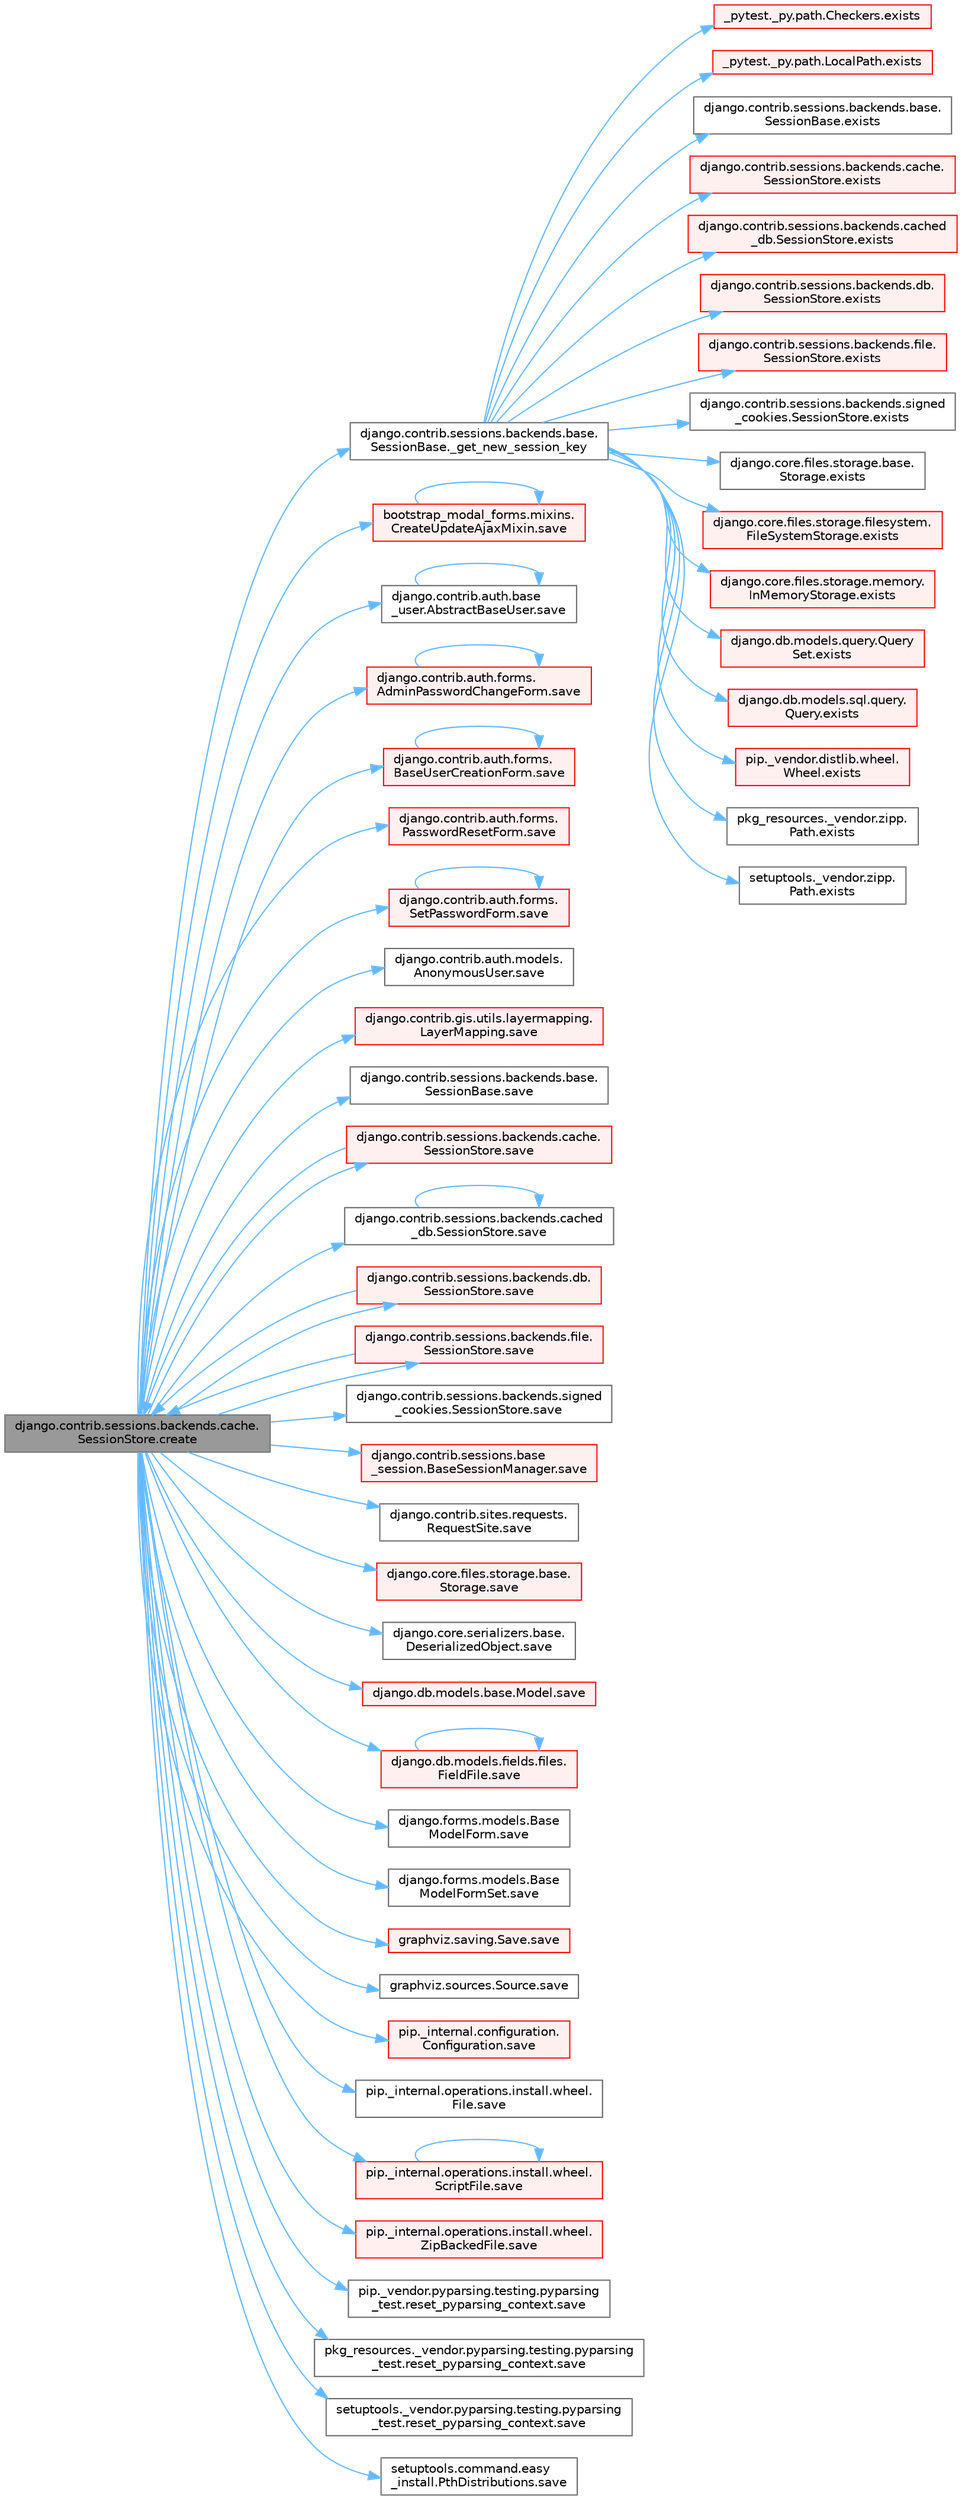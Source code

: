 digraph "django.contrib.sessions.backends.cache.SessionStore.create"
{
 // LATEX_PDF_SIZE
  bgcolor="transparent";
  edge [fontname=Helvetica,fontsize=10,labelfontname=Helvetica,labelfontsize=10];
  node [fontname=Helvetica,fontsize=10,shape=box,height=0.2,width=0.4];
  rankdir="LR";
  Node1 [id="Node000001",label="django.contrib.sessions.backends.cache.\lSessionStore.create",height=0.2,width=0.4,color="gray40", fillcolor="grey60", style="filled", fontcolor="black",tooltip=" "];
  Node1 -> Node2 [id="edge1_Node000001_Node000002",color="steelblue1",style="solid",tooltip=" "];
  Node2 [id="Node000002",label="django.contrib.sessions.backends.base.\lSessionBase._get_new_session_key",height=0.2,width=0.4,color="grey40", fillcolor="white", style="filled",URL="$classdjango_1_1contrib_1_1sessions_1_1backends_1_1base_1_1_session_base.html#aa4fa1e405a4b97410d84bee8c9cf5e65",tooltip=" "];
  Node2 -> Node3 [id="edge2_Node000002_Node000003",color="steelblue1",style="solid",tooltip=" "];
  Node3 [id="Node000003",label="_pytest._py.path.Checkers.exists",height=0.2,width=0.4,color="red", fillcolor="#FFF0F0", style="filled",URL="$class__pytest_1_1__py_1_1path_1_1_checkers.html#a6dedf7a0277eaf69dd3a07ba46033cd0",tooltip=" "];
  Node2 -> Node5 [id="edge3_Node000002_Node000005",color="steelblue1",style="solid",tooltip=" "];
  Node5 [id="Node000005",label="_pytest._py.path.LocalPath.exists",height=0.2,width=0.4,color="red", fillcolor="#FFF0F0", style="filled",URL="$class__pytest_1_1__py_1_1path_1_1_local_path.html#a3fbaec6b6f93562fa73a23530e92d148",tooltip=" "];
  Node2 -> Node3175 [id="edge4_Node000002_Node003175",color="steelblue1",style="solid",tooltip=" "];
  Node3175 [id="Node003175",label="django.contrib.sessions.backends.base.\lSessionBase.exists",height=0.2,width=0.4,color="grey40", fillcolor="white", style="filled",URL="$classdjango_1_1contrib_1_1sessions_1_1backends_1_1base_1_1_session_base.html#a7bf2b4a5ceb726441c06bf9122c392ab",tooltip=" "];
  Node2 -> Node3176 [id="edge5_Node000002_Node003176",color="steelblue1",style="solid",tooltip=" "];
  Node3176 [id="Node003176",label="django.contrib.sessions.backends.cache.\lSessionStore.exists",height=0.2,width=0.4,color="red", fillcolor="#FFF0F0", style="filled",URL="$classdjango_1_1contrib_1_1sessions_1_1backends_1_1cache_1_1_session_store.html#a253d926e3014bb124eaa4c182a641d66",tooltip=" "];
  Node2 -> Node3177 [id="edge6_Node000002_Node003177",color="steelblue1",style="solid",tooltip=" "];
  Node3177 [id="Node003177",label="django.contrib.sessions.backends.cached\l_db.SessionStore.exists",height=0.2,width=0.4,color="red", fillcolor="#FFF0F0", style="filled",URL="$classdjango_1_1contrib_1_1sessions_1_1backends_1_1cached__db_1_1_session_store.html#ab4d6e8179354888e2ce4f8deb80d49f4",tooltip=" "];
  Node2 -> Node3178 [id="edge7_Node000002_Node003178",color="steelblue1",style="solid",tooltip=" "];
  Node3178 [id="Node003178",label="django.contrib.sessions.backends.db.\lSessionStore.exists",height=0.2,width=0.4,color="red", fillcolor="#FFF0F0", style="filled",URL="$classdjango_1_1contrib_1_1sessions_1_1backends_1_1db_1_1_session_store.html#ad80b6beee2197e5e67edc89f63c95bf5",tooltip=" "];
  Node2 -> Node3179 [id="edge8_Node000002_Node003179",color="steelblue1",style="solid",tooltip=" "];
  Node3179 [id="Node003179",label="django.contrib.sessions.backends.file.\lSessionStore.exists",height=0.2,width=0.4,color="red", fillcolor="#FFF0F0", style="filled",URL="$classdjango_1_1contrib_1_1sessions_1_1backends_1_1file_1_1_session_store.html#ac71713367271770f0725f65d90ea66c5",tooltip=" "];
  Node2 -> Node3180 [id="edge9_Node000002_Node003180",color="steelblue1",style="solid",tooltip=" "];
  Node3180 [id="Node003180",label="django.contrib.sessions.backends.signed\l_cookies.SessionStore.exists",height=0.2,width=0.4,color="grey40", fillcolor="white", style="filled",URL="$classdjango_1_1contrib_1_1sessions_1_1backends_1_1signed__cookies_1_1_session_store.html#a1aebd5a329bcb1ea4b1faf11e6c8eb81",tooltip=" "];
  Node2 -> Node3181 [id="edge10_Node000002_Node003181",color="steelblue1",style="solid",tooltip=" "];
  Node3181 [id="Node003181",label="django.core.files.storage.base.\lStorage.exists",height=0.2,width=0.4,color="grey40", fillcolor="white", style="filled",URL="$classdjango_1_1core_1_1files_1_1storage_1_1base_1_1_storage.html#ad961e78432576b47c491cba6b9e53a33",tooltip=" "];
  Node2 -> Node3182 [id="edge11_Node000002_Node003182",color="steelblue1",style="solid",tooltip=" "];
  Node3182 [id="Node003182",label="django.core.files.storage.filesystem.\lFileSystemStorage.exists",height=0.2,width=0.4,color="red", fillcolor="#FFF0F0", style="filled",URL="$classdjango_1_1core_1_1files_1_1storage_1_1filesystem_1_1_file_system_storage.html#a09638d435096d0b39bdbeaed81148baa",tooltip=" "];
  Node2 -> Node3183 [id="edge12_Node000002_Node003183",color="steelblue1",style="solid",tooltip=" "];
  Node3183 [id="Node003183",label="django.core.files.storage.memory.\lInMemoryStorage.exists",height=0.2,width=0.4,color="red", fillcolor="#FFF0F0", style="filled",URL="$classdjango_1_1core_1_1files_1_1storage_1_1memory_1_1_in_memory_storage.html#a0fc0341e2cd9d6dd1d84facce7595070",tooltip=" "];
  Node2 -> Node3184 [id="edge13_Node000002_Node003184",color="steelblue1",style="solid",tooltip=" "];
  Node3184 [id="Node003184",label="django.db.models.query.Query\lSet.exists",height=0.2,width=0.4,color="red", fillcolor="#FFF0F0", style="filled",URL="$classdjango_1_1db_1_1models_1_1query_1_1_query_set.html#ae07119b93f36fe3af50d3ee7538a68d1",tooltip=" "];
  Node2 -> Node3185 [id="edge14_Node000002_Node003185",color="steelblue1",style="solid",tooltip=" "];
  Node3185 [id="Node003185",label="django.db.models.sql.query.\lQuery.exists",height=0.2,width=0.4,color="red", fillcolor="#FFF0F0", style="filled",URL="$classdjango_1_1db_1_1models_1_1sql_1_1query_1_1_query.html#ae5c8bc324c4badfdcba3d115464be353",tooltip=" "];
  Node2 -> Node3186 [id="edge15_Node000002_Node003186",color="steelblue1",style="solid",tooltip=" "];
  Node3186 [id="Node003186",label="pip._vendor.distlib.wheel.\lWheel.exists",height=0.2,width=0.4,color="red", fillcolor="#FFF0F0", style="filled",URL="$classpip_1_1__vendor_1_1distlib_1_1wheel_1_1_wheel.html#a9ea7ded38fabd19aa8604ad550a8d6aa",tooltip=" "];
  Node2 -> Node3187 [id="edge16_Node000002_Node003187",color="steelblue1",style="solid",tooltip=" "];
  Node3187 [id="Node003187",label="pkg_resources._vendor.zipp.\lPath.exists",height=0.2,width=0.4,color="grey40", fillcolor="white", style="filled",URL="$classpkg__resources_1_1__vendor_1_1zipp_1_1_path.html#ad9384fc611ced67d371e1dd1af2973c5",tooltip=" "];
  Node2 -> Node3188 [id="edge17_Node000002_Node003188",color="steelblue1",style="solid",tooltip=" "];
  Node3188 [id="Node003188",label="setuptools._vendor.zipp.\lPath.exists",height=0.2,width=0.4,color="grey40", fillcolor="white", style="filled",URL="$classsetuptools_1_1__vendor_1_1zipp_1_1_path.html#a6131d6744eee53e9565869e765cda545",tooltip=" "];
  Node1 -> Node2811 [id="edge18_Node000001_Node002811",color="steelblue1",style="solid",tooltip=" "];
  Node2811 [id="Node002811",label="bootstrap_modal_forms.mixins.\lCreateUpdateAjaxMixin.save",height=0.2,width=0.4,color="red", fillcolor="#FFF0F0", style="filled",URL="$classbootstrap__modal__forms_1_1mixins_1_1_create_update_ajax_mixin.html#a73802e22b07bb7f59fed2c52ddb6f781",tooltip=" "];
  Node2811 -> Node2811 [id="edge19_Node002811_Node002811",color="steelblue1",style="solid",tooltip=" "];
  Node1 -> Node2813 [id="edge20_Node000001_Node002813",color="steelblue1",style="solid",tooltip=" "];
  Node2813 [id="Node002813",label="django.contrib.auth.base\l_user.AbstractBaseUser.save",height=0.2,width=0.4,color="grey40", fillcolor="white", style="filled",URL="$classdjango_1_1contrib_1_1auth_1_1base__user_1_1_abstract_base_user.html#a5c8a96ad78dafb9ab5d897082e3afb66",tooltip=" "];
  Node2813 -> Node2813 [id="edge21_Node002813_Node002813",color="steelblue1",style="solid",tooltip=" "];
  Node1 -> Node2814 [id="edge22_Node000001_Node002814",color="steelblue1",style="solid",tooltip=" "];
  Node2814 [id="Node002814",label="django.contrib.auth.forms.\lAdminPasswordChangeForm.save",height=0.2,width=0.4,color="red", fillcolor="#FFF0F0", style="filled",URL="$classdjango_1_1contrib_1_1auth_1_1forms_1_1_admin_password_change_form.html#ae15e853bc0c64b8b061876b4987d63fc",tooltip=" "];
  Node2814 -> Node2814 [id="edge23_Node002814_Node002814",color="steelblue1",style="solid",tooltip=" "];
  Node1 -> Node2815 [id="edge24_Node000001_Node002815",color="steelblue1",style="solid",tooltip=" "];
  Node2815 [id="Node002815",label="django.contrib.auth.forms.\lBaseUserCreationForm.save",height=0.2,width=0.4,color="red", fillcolor="#FFF0F0", style="filled",URL="$classdjango_1_1contrib_1_1auth_1_1forms_1_1_base_user_creation_form.html#a5375478a3c6ff7c9d6983081bb2e46c0",tooltip=" "];
  Node2815 -> Node2815 [id="edge25_Node002815_Node002815",color="steelblue1",style="solid",tooltip=" "];
  Node1 -> Node2816 [id="edge26_Node000001_Node002816",color="steelblue1",style="solid",tooltip=" "];
  Node2816 [id="Node002816",label="django.contrib.auth.forms.\lPasswordResetForm.save",height=0.2,width=0.4,color="red", fillcolor="#FFF0F0", style="filled",URL="$classdjango_1_1contrib_1_1auth_1_1forms_1_1_password_reset_form.html#a08fea86409996b9e4ceb5515c94c15be",tooltip=" "];
  Node1 -> Node2821 [id="edge27_Node000001_Node002821",color="steelblue1",style="solid",tooltip=" "];
  Node2821 [id="Node002821",label="django.contrib.auth.forms.\lSetPasswordForm.save",height=0.2,width=0.4,color="red", fillcolor="#FFF0F0", style="filled",URL="$classdjango_1_1contrib_1_1auth_1_1forms_1_1_set_password_form.html#ac95fe41703972b1012ff86602e2d4896",tooltip=" "];
  Node2821 -> Node2821 [id="edge28_Node002821_Node002821",color="steelblue1",style="solid",tooltip=" "];
  Node1 -> Node2822 [id="edge29_Node000001_Node002822",color="steelblue1",style="solid",tooltip=" "];
  Node2822 [id="Node002822",label="django.contrib.auth.models.\lAnonymousUser.save",height=0.2,width=0.4,color="grey40", fillcolor="white", style="filled",URL="$classdjango_1_1contrib_1_1auth_1_1models_1_1_anonymous_user.html#a194df0e79fa9a13e45d7904687a79b93",tooltip=" "];
  Node1 -> Node2823 [id="edge30_Node000001_Node002823",color="steelblue1",style="solid",tooltip=" "];
  Node2823 [id="Node002823",label="django.contrib.gis.utils.layermapping.\lLayerMapping.save",height=0.2,width=0.4,color="red", fillcolor="#FFF0F0", style="filled",URL="$classdjango_1_1contrib_1_1gis_1_1utils_1_1layermapping_1_1_layer_mapping.html#a1a9d38ca8cbbb0a16d032c0bd52b671d",tooltip=" "];
  Node1 -> Node2851 [id="edge31_Node000001_Node002851",color="steelblue1",style="solid",tooltip=" "];
  Node2851 [id="Node002851",label="django.contrib.sessions.backends.base.\lSessionBase.save",height=0.2,width=0.4,color="grey40", fillcolor="white", style="filled",URL="$classdjango_1_1contrib_1_1sessions_1_1backends_1_1base_1_1_session_base.html#a444d8cc76e91cbfe23beec50953539f7",tooltip=" "];
  Node1 -> Node2852 [id="edge32_Node000001_Node002852",color="steelblue1",style="solid",tooltip=" "];
  Node2852 [id="Node002852",label="django.contrib.sessions.backends.cache.\lSessionStore.save",height=0.2,width=0.4,color="red", fillcolor="#FFF0F0", style="filled",URL="$classdjango_1_1contrib_1_1sessions_1_1backends_1_1cache_1_1_session_store.html#a67e81d959c24e3a84b1e755a9a861c53",tooltip=" "];
  Node2852 -> Node1 [id="edge33_Node002852_Node000001",color="steelblue1",style="solid",tooltip=" "];
  Node1 -> Node2854 [id="edge34_Node000001_Node002854",color="steelblue1",style="solid",tooltip=" "];
  Node2854 [id="Node002854",label="django.contrib.sessions.backends.cached\l_db.SessionStore.save",height=0.2,width=0.4,color="grey40", fillcolor="white", style="filled",URL="$classdjango_1_1contrib_1_1sessions_1_1backends_1_1cached__db_1_1_session_store.html#a52ab96f4da12efaae2f986bee79a5617",tooltip=" "];
  Node2854 -> Node2854 [id="edge35_Node002854_Node002854",color="steelblue1",style="solid",tooltip=" "];
  Node1 -> Node2855 [id="edge36_Node000001_Node002855",color="steelblue1",style="solid",tooltip=" "];
  Node2855 [id="Node002855",label="django.contrib.sessions.backends.db.\lSessionStore.save",height=0.2,width=0.4,color="red", fillcolor="#FFF0F0", style="filled",URL="$classdjango_1_1contrib_1_1sessions_1_1backends_1_1db_1_1_session_store.html#a68a6b4f159bd3dc969ec80b34c1622af",tooltip=" "];
  Node2855 -> Node1 [id="edge37_Node002855_Node000001",color="steelblue1",style="solid",tooltip=" "];
  Node1 -> Node3165 [id="edge38_Node000001_Node003165",color="steelblue1",style="solid",tooltip=" "];
  Node3165 [id="Node003165",label="django.contrib.sessions.backends.file.\lSessionStore.save",height=0.2,width=0.4,color="red", fillcolor="#FFF0F0", style="filled",URL="$classdjango_1_1contrib_1_1sessions_1_1backends_1_1file_1_1_session_store.html#af170f9c112376eb1627509287bf9620f",tooltip=" "];
  Node3165 -> Node1 [id="edge39_Node003165_Node000001",color="steelblue1",style="solid",tooltip=" "];
  Node1 -> Node3166 [id="edge40_Node000001_Node003166",color="steelblue1",style="solid",tooltip=" "];
  Node3166 [id="Node003166",label="django.contrib.sessions.backends.signed\l_cookies.SessionStore.save",height=0.2,width=0.4,color="grey40", fillcolor="white", style="filled",URL="$classdjango_1_1contrib_1_1sessions_1_1backends_1_1signed__cookies_1_1_session_store.html#a37935aad339aeb6d1eb529031d04d5fd",tooltip=" "];
  Node1 -> Node3167 [id="edge41_Node000001_Node003167",color="steelblue1",style="solid",tooltip=" "];
  Node3167 [id="Node003167",label="django.contrib.sessions.base\l_session.BaseSessionManager.save",height=0.2,width=0.4,color="red", fillcolor="#FFF0F0", style="filled",URL="$classdjango_1_1contrib_1_1sessions_1_1base__session_1_1_base_session_manager.html#a323bed24720881f2b0c3e3fce57c1a5a",tooltip=" "];
  Node1 -> Node3168 [id="edge42_Node000001_Node003168",color="steelblue1",style="solid",tooltip=" "];
  Node3168 [id="Node003168",label="django.contrib.sites.requests.\lRequestSite.save",height=0.2,width=0.4,color="grey40", fillcolor="white", style="filled",URL="$classdjango_1_1contrib_1_1sites_1_1requests_1_1_request_site.html#a074cce17a73aabcca9c6d5771c6bbd4f",tooltip=" "];
  Node1 -> Node3169 [id="edge43_Node000001_Node003169",color="steelblue1",style="solid",tooltip=" "];
  Node3169 [id="Node003169",label="django.core.files.storage.base.\lStorage.save",height=0.2,width=0.4,color="red", fillcolor="#FFF0F0", style="filled",URL="$classdjango_1_1core_1_1files_1_1storage_1_1base_1_1_storage.html#a68e86af8595dbcd63fca177b3dd7d463",tooltip=" "];
  Node1 -> Node3190 [id="edge44_Node000001_Node003190",color="steelblue1",style="solid",tooltip=" "];
  Node3190 [id="Node003190",label="django.core.serializers.base.\lDeserializedObject.save",height=0.2,width=0.4,color="grey40", fillcolor="white", style="filled",URL="$classdjango_1_1core_1_1serializers_1_1base_1_1_deserialized_object.html#a5fb472f0c3227b9d8cc0727cc311ed7a",tooltip=" "];
  Node1 -> Node3191 [id="edge45_Node000001_Node003191",color="steelblue1",style="solid",tooltip=" "];
  Node3191 [id="Node003191",label="django.db.models.base.Model.save",height=0.2,width=0.4,color="red", fillcolor="#FFF0F0", style="filled",URL="$classdjango_1_1db_1_1models_1_1base_1_1_model.html#ab0396fe6f599587cbb43b283300ed97e",tooltip=" "];
  Node1 -> Node3125 [id="edge46_Node000001_Node003125",color="steelblue1",style="solid",tooltip=" "];
  Node3125 [id="Node003125",label="django.db.models.fields.files.\lFieldFile.save",height=0.2,width=0.4,color="red", fillcolor="#FFF0F0", style="filled",URL="$classdjango_1_1db_1_1models_1_1fields_1_1files_1_1_field_file.html#ae3491ce47819d0eed2aefa40c86fa926",tooltip=" "];
  Node3125 -> Node3125 [id="edge47_Node003125_Node003125",color="steelblue1",style="solid",tooltip=" "];
  Node1 -> Node3200 [id="edge48_Node000001_Node003200",color="steelblue1",style="solid",tooltip=" "];
  Node3200 [id="Node003200",label="django.forms.models.Base\lModelForm.save",height=0.2,width=0.4,color="grey40", fillcolor="white", style="filled",URL="$classdjango_1_1forms_1_1models_1_1_base_model_form.html#ae1386f4535cb849a0b8a17d78c95de15",tooltip=" "];
  Node1 -> Node3201 [id="edge49_Node000001_Node003201",color="steelblue1",style="solid",tooltip=" "];
  Node3201 [id="Node003201",label="django.forms.models.Base\lModelFormSet.save",height=0.2,width=0.4,color="grey40", fillcolor="white", style="filled",URL="$classdjango_1_1forms_1_1models_1_1_base_model_form_set.html#a0fa383d077ada63c5271c884bf815929",tooltip=" "];
  Node1 -> Node3202 [id="edge50_Node000001_Node003202",color="steelblue1",style="solid",tooltip=" "];
  Node3202 [id="Node003202",label="graphviz.saving.Save.save",height=0.2,width=0.4,color="red", fillcolor="#FFF0F0", style="filled",URL="$classgraphviz_1_1saving_1_1_save.html#a1254150af63856e7706cdb5c94633e5e",tooltip=" "];
  Node1 -> Node3204 [id="edge51_Node000001_Node003204",color="steelblue1",style="solid",tooltip=" "];
  Node3204 [id="Node003204",label="graphviz.sources.Source.save",height=0.2,width=0.4,color="grey40", fillcolor="white", style="filled",URL="$classgraphviz_1_1sources_1_1_source.html#a18b5ccbf63dc2874bb000e87b44d8484",tooltip=" "];
  Node1 -> Node3205 [id="edge52_Node000001_Node003205",color="steelblue1",style="solid",tooltip=" "];
  Node3205 [id="Node003205",label="pip._internal.configuration.\lConfiguration.save",height=0.2,width=0.4,color="red", fillcolor="#FFF0F0", style="filled",URL="$classpip_1_1__internal_1_1configuration_1_1_configuration.html#a6556dd11acdbe9eea172c60c50c76f83",tooltip=" "];
  Node1 -> Node3207 [id="edge53_Node000001_Node003207",color="steelblue1",style="solid",tooltip=" "];
  Node3207 [id="Node003207",label="pip._internal.operations.install.wheel.\lFile.save",height=0.2,width=0.4,color="grey40", fillcolor="white", style="filled",URL="$classpip_1_1__internal_1_1operations_1_1install_1_1wheel_1_1_file.html#a5a36655f4e896f20776955caafc90f15",tooltip=" "];
  Node1 -> Node3208 [id="edge54_Node000001_Node003208",color="steelblue1",style="solid",tooltip=" "];
  Node3208 [id="Node003208",label="pip._internal.operations.install.wheel.\lScriptFile.save",height=0.2,width=0.4,color="red", fillcolor="#FFF0F0", style="filled",URL="$classpip_1_1__internal_1_1operations_1_1install_1_1wheel_1_1_script_file.html#ada71e906f4fe258d5234b047d077f7ad",tooltip=" "];
  Node3208 -> Node3208 [id="edge55_Node003208_Node003208",color="steelblue1",style="solid",tooltip=" "];
  Node1 -> Node3210 [id="edge56_Node000001_Node003210",color="steelblue1",style="solid",tooltip=" "];
  Node3210 [id="Node003210",label="pip._internal.operations.install.wheel.\lZipBackedFile.save",height=0.2,width=0.4,color="red", fillcolor="#FFF0F0", style="filled",URL="$classpip_1_1__internal_1_1operations_1_1install_1_1wheel_1_1_zip_backed_file.html#afe91d1abf09d192195c826967517e2d2",tooltip=" "];
  Node1 -> Node3212 [id="edge57_Node000001_Node003212",color="steelblue1",style="solid",tooltip=" "];
  Node3212 [id="Node003212",label="pip._vendor.pyparsing.testing.pyparsing\l_test.reset_pyparsing_context.save",height=0.2,width=0.4,color="grey40", fillcolor="white", style="filled",URL="$classpip_1_1__vendor_1_1pyparsing_1_1testing_1_1pyparsing__test_1_1reset__pyparsing__context.html#a24918e896e66cb0fda66a16e17030f7f",tooltip=" "];
  Node1 -> Node3213 [id="edge58_Node000001_Node003213",color="steelblue1",style="solid",tooltip=" "];
  Node3213 [id="Node003213",label="pkg_resources._vendor.pyparsing.testing.pyparsing\l_test.reset_pyparsing_context.save",height=0.2,width=0.4,color="grey40", fillcolor="white", style="filled",URL="$classpkg__resources_1_1__vendor_1_1pyparsing_1_1testing_1_1pyparsing__test_1_1reset__pyparsing__context.html#a8b971ead8e7ee82698e2f949da0a2801",tooltip=" "];
  Node1 -> Node3214 [id="edge59_Node000001_Node003214",color="steelblue1",style="solid",tooltip=" "];
  Node3214 [id="Node003214",label="setuptools._vendor.pyparsing.testing.pyparsing\l_test.reset_pyparsing_context.save",height=0.2,width=0.4,color="grey40", fillcolor="white", style="filled",URL="$classsetuptools_1_1__vendor_1_1pyparsing_1_1testing_1_1pyparsing__test_1_1reset__pyparsing__context.html#a7a597673a3fd20c16b40314cf98243f1",tooltip=" "];
  Node1 -> Node3215 [id="edge60_Node000001_Node003215",color="steelblue1",style="solid",tooltip=" "];
  Node3215 [id="Node003215",label="setuptools.command.easy\l_install.PthDistributions.save",height=0.2,width=0.4,color="grey40", fillcolor="white", style="filled",URL="$classsetuptools_1_1command_1_1easy__install_1_1_pth_distributions.html#a21dd9ec63d1c970fd2b4495c512007aa",tooltip=" "];
}
